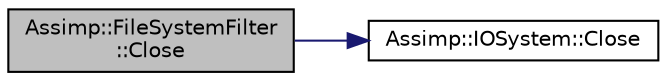 digraph "Assimp::FileSystemFilter::Close"
{
  edge [fontname="Helvetica",fontsize="10",labelfontname="Helvetica",labelfontsize="10"];
  node [fontname="Helvetica",fontsize="10",shape=record];
  rankdir="LR";
  Node1 [label="Assimp::FileSystemFilter\l::Close",height=0.2,width=0.4,color="black", fillcolor="grey75", style="filled", fontcolor="black"];
  Node1 -> Node2 [color="midnightblue",fontsize="10",style="solid",fontname="Helvetica"];
  Node2 [label="Assimp::IOSystem::Close",height=0.2,width=0.4,color="black", fillcolor="white", style="filled",URL="$class_assimp_1_1_i_o_system.html#a8c334d60f04bceeb6bd0157d21723f3e",tooltip="Closes the given file and releases all resources associated with it. "];
}
